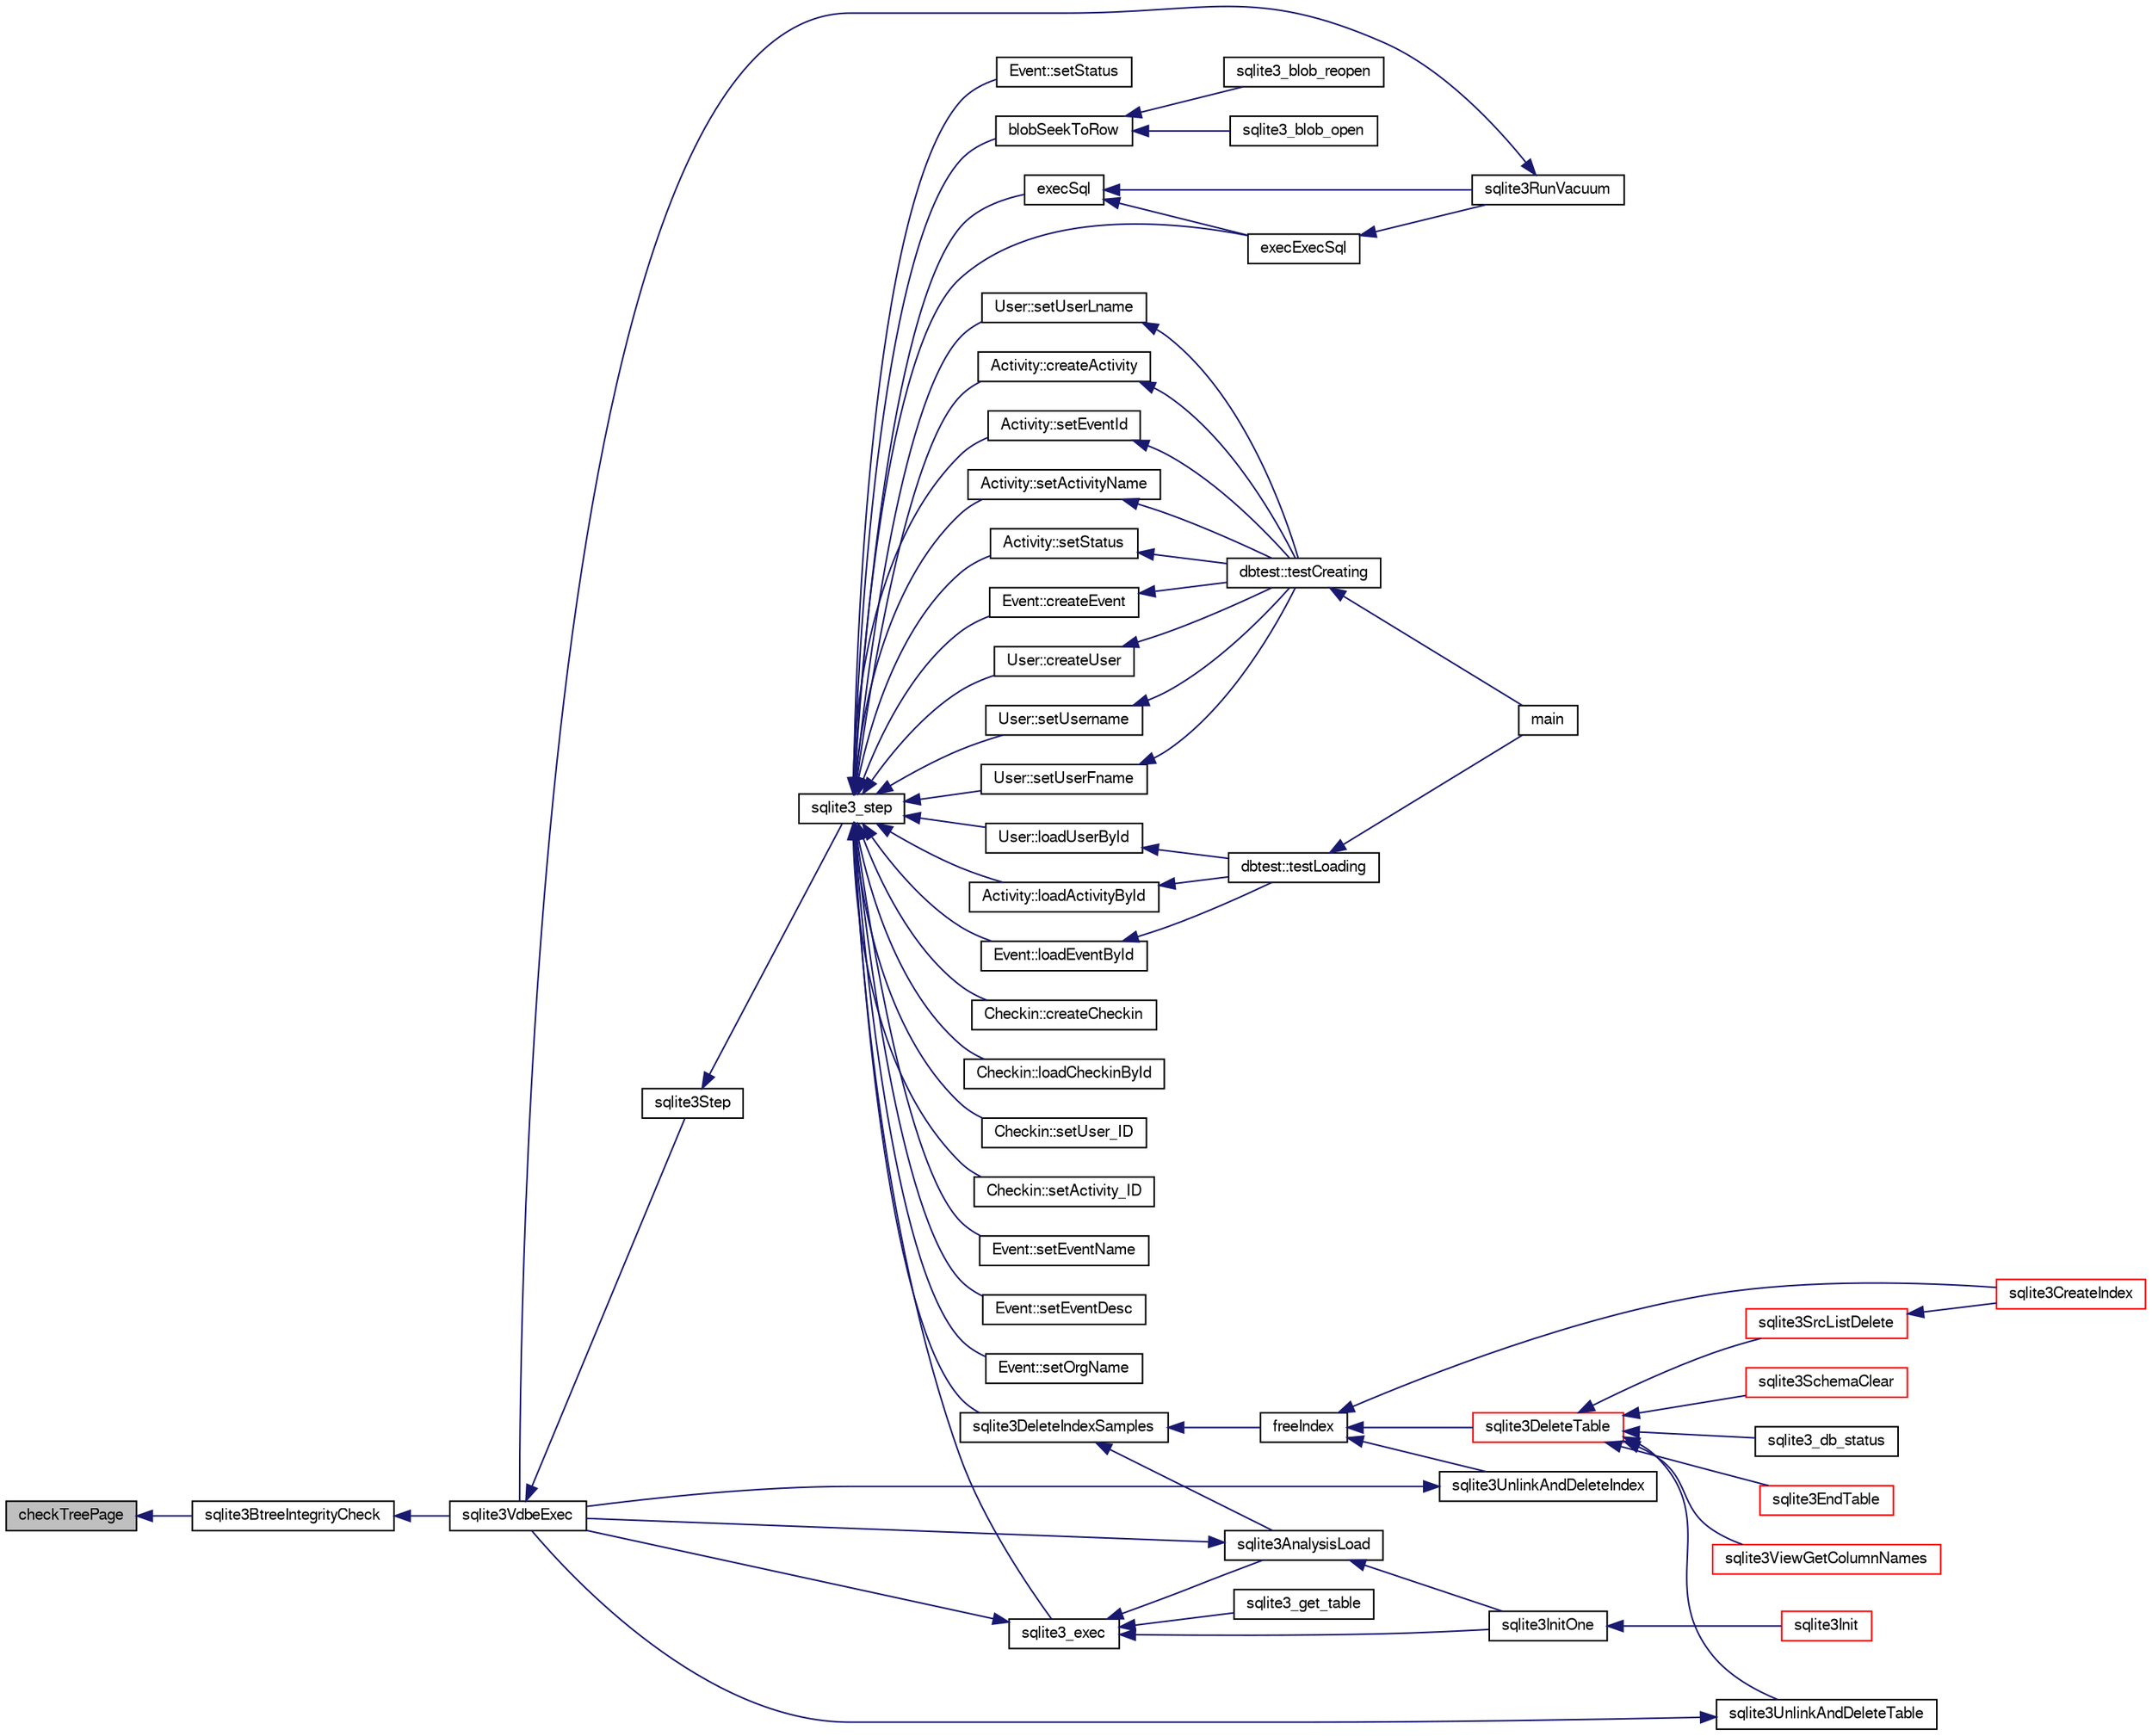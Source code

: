 digraph "checkTreePage"
{
  edge [fontname="FreeSans",fontsize="10",labelfontname="FreeSans",labelfontsize="10"];
  node [fontname="FreeSans",fontsize="10",shape=record];
  rankdir="LR";
  Node42561 [label="checkTreePage",height=0.2,width=0.4,color="black", fillcolor="grey75", style="filled", fontcolor="black"];
  Node42561 -> Node42562 [dir="back",color="midnightblue",fontsize="10",style="solid",fontname="FreeSans"];
  Node42562 [label="sqlite3BtreeIntegrityCheck",height=0.2,width=0.4,color="black", fillcolor="white", style="filled",URL="$sqlite3_8c.html#aa00011902d9e5ba26452d147c43fa1d8"];
  Node42562 -> Node42563 [dir="back",color="midnightblue",fontsize="10",style="solid",fontname="FreeSans"];
  Node42563 [label="sqlite3VdbeExec",height=0.2,width=0.4,color="black", fillcolor="white", style="filled",URL="$sqlite3_8c.html#a8ce40a614bdc56719c4d642b1e4dfb21"];
  Node42563 -> Node42564 [dir="back",color="midnightblue",fontsize="10",style="solid",fontname="FreeSans"];
  Node42564 [label="sqlite3Step",height=0.2,width=0.4,color="black", fillcolor="white", style="filled",URL="$sqlite3_8c.html#a3f2872e873e2758a4beedad1d5113554"];
  Node42564 -> Node42565 [dir="back",color="midnightblue",fontsize="10",style="solid",fontname="FreeSans"];
  Node42565 [label="sqlite3_step",height=0.2,width=0.4,color="black", fillcolor="white", style="filled",URL="$sqlite3_8h.html#ac1e491ce36b7471eb28387f7d3c74334"];
  Node42565 -> Node42566 [dir="back",color="midnightblue",fontsize="10",style="solid",fontname="FreeSans"];
  Node42566 [label="Activity::createActivity",height=0.2,width=0.4,color="black", fillcolor="white", style="filled",URL="$classActivity.html#a813cc5e52c14ab49b39014c134e3425b"];
  Node42566 -> Node42567 [dir="back",color="midnightblue",fontsize="10",style="solid",fontname="FreeSans"];
  Node42567 [label="dbtest::testCreating",height=0.2,width=0.4,color="black", fillcolor="white", style="filled",URL="$classdbtest.html#a8193e88a7df657069c8a6bd09c8243b7"];
  Node42567 -> Node42568 [dir="back",color="midnightblue",fontsize="10",style="solid",fontname="FreeSans"];
  Node42568 [label="main",height=0.2,width=0.4,color="black", fillcolor="white", style="filled",URL="$test_8cpp.html#ae66f6b31b5ad750f1fe042a706a4e3d4"];
  Node42565 -> Node42569 [dir="back",color="midnightblue",fontsize="10",style="solid",fontname="FreeSans"];
  Node42569 [label="Activity::loadActivityById",height=0.2,width=0.4,color="black", fillcolor="white", style="filled",URL="$classActivity.html#abe4ffb4f08a47212ebf9013259d9e7fd"];
  Node42569 -> Node42570 [dir="back",color="midnightblue",fontsize="10",style="solid",fontname="FreeSans"];
  Node42570 [label="dbtest::testLoading",height=0.2,width=0.4,color="black", fillcolor="white", style="filled",URL="$classdbtest.html#a6f98d82a2c8e2b9040848763504ddae1"];
  Node42570 -> Node42568 [dir="back",color="midnightblue",fontsize="10",style="solid",fontname="FreeSans"];
  Node42565 -> Node42571 [dir="back",color="midnightblue",fontsize="10",style="solid",fontname="FreeSans"];
  Node42571 [label="Activity::setEventId",height=0.2,width=0.4,color="black", fillcolor="white", style="filled",URL="$classActivity.html#adb1d0fd0d08f473e068f0a4086bfa9ca"];
  Node42571 -> Node42567 [dir="back",color="midnightblue",fontsize="10",style="solid",fontname="FreeSans"];
  Node42565 -> Node42572 [dir="back",color="midnightblue",fontsize="10",style="solid",fontname="FreeSans"];
  Node42572 [label="Activity::setActivityName",height=0.2,width=0.4,color="black", fillcolor="white", style="filled",URL="$classActivity.html#a62dc3737b33915a36086f9dd26d16a81"];
  Node42572 -> Node42567 [dir="back",color="midnightblue",fontsize="10",style="solid",fontname="FreeSans"];
  Node42565 -> Node42573 [dir="back",color="midnightblue",fontsize="10",style="solid",fontname="FreeSans"];
  Node42573 [label="Activity::setStatus",height=0.2,width=0.4,color="black", fillcolor="white", style="filled",URL="$classActivity.html#af618135a7738f4d2a7ee147a8ef912ea"];
  Node42573 -> Node42567 [dir="back",color="midnightblue",fontsize="10",style="solid",fontname="FreeSans"];
  Node42565 -> Node42574 [dir="back",color="midnightblue",fontsize="10",style="solid",fontname="FreeSans"];
  Node42574 [label="Checkin::createCheckin",height=0.2,width=0.4,color="black", fillcolor="white", style="filled",URL="$classCheckin.html#a4e40acdf7fff0e607f6de4f24f3a163c"];
  Node42565 -> Node42575 [dir="back",color="midnightblue",fontsize="10",style="solid",fontname="FreeSans"];
  Node42575 [label="Checkin::loadCheckinById",height=0.2,width=0.4,color="black", fillcolor="white", style="filled",URL="$classCheckin.html#a3461f70ea6c68475225f2a07f78a21e0"];
  Node42565 -> Node42576 [dir="back",color="midnightblue",fontsize="10",style="solid",fontname="FreeSans"];
  Node42576 [label="Checkin::setUser_ID",height=0.2,width=0.4,color="black", fillcolor="white", style="filled",URL="$classCheckin.html#a76ab640f4f912876dbebf183db5359c6"];
  Node42565 -> Node42577 [dir="back",color="midnightblue",fontsize="10",style="solid",fontname="FreeSans"];
  Node42577 [label="Checkin::setActivity_ID",height=0.2,width=0.4,color="black", fillcolor="white", style="filled",URL="$classCheckin.html#ab2ff3ec2604ec73a42af25874a00b232"];
  Node42565 -> Node42578 [dir="back",color="midnightblue",fontsize="10",style="solid",fontname="FreeSans"];
  Node42578 [label="Event::createEvent",height=0.2,width=0.4,color="black", fillcolor="white", style="filled",URL="$classEvent.html#a77adb9f4a46ffb32c2d931f0691f5903"];
  Node42578 -> Node42567 [dir="back",color="midnightblue",fontsize="10",style="solid",fontname="FreeSans"];
  Node42565 -> Node42579 [dir="back",color="midnightblue",fontsize="10",style="solid",fontname="FreeSans"];
  Node42579 [label="Event::loadEventById",height=0.2,width=0.4,color="black", fillcolor="white", style="filled",URL="$classEvent.html#afa66cea33f722dbeecb69cc98fdea055"];
  Node42579 -> Node42570 [dir="back",color="midnightblue",fontsize="10",style="solid",fontname="FreeSans"];
  Node42565 -> Node42580 [dir="back",color="midnightblue",fontsize="10",style="solid",fontname="FreeSans"];
  Node42580 [label="Event::setEventName",height=0.2,width=0.4,color="black", fillcolor="white", style="filled",URL="$classEvent.html#a10596b6ca077df05184e30d62b08729d"];
  Node42565 -> Node42581 [dir="back",color="midnightblue",fontsize="10",style="solid",fontname="FreeSans"];
  Node42581 [label="Event::setEventDesc",height=0.2,width=0.4,color="black", fillcolor="white", style="filled",URL="$classEvent.html#ae36b8377dcae792f1c5c4726024c981b"];
  Node42565 -> Node42582 [dir="back",color="midnightblue",fontsize="10",style="solid",fontname="FreeSans"];
  Node42582 [label="Event::setOrgName",height=0.2,width=0.4,color="black", fillcolor="white", style="filled",URL="$classEvent.html#a19aac0f776bd764563a54977656cf680"];
  Node42565 -> Node42583 [dir="back",color="midnightblue",fontsize="10",style="solid",fontname="FreeSans"];
  Node42583 [label="Event::setStatus",height=0.2,width=0.4,color="black", fillcolor="white", style="filled",URL="$classEvent.html#ab0a6b9285af0f4172eb841e2b80f8972"];
  Node42565 -> Node42584 [dir="back",color="midnightblue",fontsize="10",style="solid",fontname="FreeSans"];
  Node42584 [label="blobSeekToRow",height=0.2,width=0.4,color="black", fillcolor="white", style="filled",URL="$sqlite3_8c.html#afff57e13332b98c8a44a7cebe38962ab"];
  Node42584 -> Node42585 [dir="back",color="midnightblue",fontsize="10",style="solid",fontname="FreeSans"];
  Node42585 [label="sqlite3_blob_open",height=0.2,width=0.4,color="black", fillcolor="white", style="filled",URL="$sqlite3_8h.html#adb8ad839a5bdd62a43785132bc7dd518"];
  Node42584 -> Node42586 [dir="back",color="midnightblue",fontsize="10",style="solid",fontname="FreeSans"];
  Node42586 [label="sqlite3_blob_reopen",height=0.2,width=0.4,color="black", fillcolor="white", style="filled",URL="$sqlite3_8h.html#abc77c24fdc0150138490359a94360f7e"];
  Node42565 -> Node42587 [dir="back",color="midnightblue",fontsize="10",style="solid",fontname="FreeSans"];
  Node42587 [label="sqlite3DeleteIndexSamples",height=0.2,width=0.4,color="black", fillcolor="white", style="filled",URL="$sqlite3_8c.html#aaeda0302fbf61397ec009f65bed047ef"];
  Node42587 -> Node42588 [dir="back",color="midnightblue",fontsize="10",style="solid",fontname="FreeSans"];
  Node42588 [label="sqlite3AnalysisLoad",height=0.2,width=0.4,color="black", fillcolor="white", style="filled",URL="$sqlite3_8c.html#a48a2301c27e1d3d68708b9b8761b5a01"];
  Node42588 -> Node42563 [dir="back",color="midnightblue",fontsize="10",style="solid",fontname="FreeSans"];
  Node42588 -> Node42589 [dir="back",color="midnightblue",fontsize="10",style="solid",fontname="FreeSans"];
  Node42589 [label="sqlite3InitOne",height=0.2,width=0.4,color="black", fillcolor="white", style="filled",URL="$sqlite3_8c.html#ac4318b25df65269906b0379251fe9b85"];
  Node42589 -> Node42590 [dir="back",color="midnightblue",fontsize="10",style="solid",fontname="FreeSans"];
  Node42590 [label="sqlite3Init",height=0.2,width=0.4,color="red", fillcolor="white", style="filled",URL="$sqlite3_8c.html#aed74e3dc765631a833f522f425ff5a48"];
  Node42587 -> Node42690 [dir="back",color="midnightblue",fontsize="10",style="solid",fontname="FreeSans"];
  Node42690 [label="freeIndex",height=0.2,width=0.4,color="black", fillcolor="white", style="filled",URL="$sqlite3_8c.html#a00907c99c18d5bcb9d0b38c077146c31"];
  Node42690 -> Node42691 [dir="back",color="midnightblue",fontsize="10",style="solid",fontname="FreeSans"];
  Node42691 [label="sqlite3UnlinkAndDeleteIndex",height=0.2,width=0.4,color="black", fillcolor="white", style="filled",URL="$sqlite3_8c.html#a889f2dcb438c56db37a6d61e9f25e244"];
  Node42691 -> Node42563 [dir="back",color="midnightblue",fontsize="10",style="solid",fontname="FreeSans"];
  Node42690 -> Node42692 [dir="back",color="midnightblue",fontsize="10",style="solid",fontname="FreeSans"];
  Node42692 [label="sqlite3DeleteTable",height=0.2,width=0.4,color="red", fillcolor="white", style="filled",URL="$sqlite3_8c.html#a7fd3d507375a381a3807f92735318973"];
  Node42692 -> Node42693 [dir="back",color="midnightblue",fontsize="10",style="solid",fontname="FreeSans"];
  Node42693 [label="sqlite3_db_status",height=0.2,width=0.4,color="black", fillcolor="white", style="filled",URL="$sqlite3_8h.html#ab64e8333313ee2e44116842711818940"];
  Node42692 -> Node42694 [dir="back",color="midnightblue",fontsize="10",style="solid",fontname="FreeSans"];
  Node42694 [label="sqlite3UnlinkAndDeleteTable",height=0.2,width=0.4,color="black", fillcolor="white", style="filled",URL="$sqlite3_8c.html#a9733677716a49de464f86fff164e9a1b"];
  Node42694 -> Node42563 [dir="back",color="midnightblue",fontsize="10",style="solid",fontname="FreeSans"];
  Node42692 -> Node42605 [dir="back",color="midnightblue",fontsize="10",style="solid",fontname="FreeSans"];
  Node42605 [label="sqlite3EndTable",height=0.2,width=0.4,color="red", fillcolor="white", style="filled",URL="$sqlite3_8c.html#a7b5f2c66c0f0b6f819d970ca389768b0"];
  Node42692 -> Node42640 [dir="back",color="midnightblue",fontsize="10",style="solid",fontname="FreeSans"];
  Node42640 [label="sqlite3ViewGetColumnNames",height=0.2,width=0.4,color="red", fillcolor="white", style="filled",URL="$sqlite3_8c.html#aebc7cd8d9e2bd174ae0a60363d3f6ce8"];
  Node42692 -> Node42695 [dir="back",color="midnightblue",fontsize="10",style="solid",fontname="FreeSans"];
  Node42695 [label="sqlite3SrcListDelete",height=0.2,width=0.4,color="red", fillcolor="white", style="filled",URL="$sqlite3_8c.html#acc250a3e5e7fd8889a16a9f28e3e7312"];
  Node42695 -> Node42602 [dir="back",color="midnightblue",fontsize="10",style="solid",fontname="FreeSans"];
  Node42602 [label="sqlite3CreateIndex",height=0.2,width=0.4,color="red", fillcolor="white", style="filled",URL="$sqlite3_8c.html#a8dbe5e590ab6c58a8c45f34f7c81e825"];
  Node42692 -> Node42772 [dir="back",color="midnightblue",fontsize="10",style="solid",fontname="FreeSans"];
  Node42772 [label="sqlite3SchemaClear",height=0.2,width=0.4,color="red", fillcolor="white", style="filled",URL="$sqlite3_8c.html#a927c603430267e42c56ab38ca221322a"];
  Node42690 -> Node42602 [dir="back",color="midnightblue",fontsize="10",style="solid",fontname="FreeSans"];
  Node42565 -> Node42756 [dir="back",color="midnightblue",fontsize="10",style="solid",fontname="FreeSans"];
  Node42756 [label="sqlite3_exec",height=0.2,width=0.4,color="black", fillcolor="white", style="filled",URL="$sqlite3_8h.html#a97487ec8150e0bcc8fa392ab8f0e24db"];
  Node42756 -> Node42563 [dir="back",color="midnightblue",fontsize="10",style="solid",fontname="FreeSans"];
  Node42756 -> Node42588 [dir="back",color="midnightblue",fontsize="10",style="solid",fontname="FreeSans"];
  Node42756 -> Node42589 [dir="back",color="midnightblue",fontsize="10",style="solid",fontname="FreeSans"];
  Node42756 -> Node42757 [dir="back",color="midnightblue",fontsize="10",style="solid",fontname="FreeSans"];
  Node42757 [label="sqlite3_get_table",height=0.2,width=0.4,color="black", fillcolor="white", style="filled",URL="$sqlite3_8h.html#a5effeac4e12df57beaa35c5be1f61579"];
  Node42565 -> Node42747 [dir="back",color="midnightblue",fontsize="10",style="solid",fontname="FreeSans"];
  Node42747 [label="execSql",height=0.2,width=0.4,color="black", fillcolor="white", style="filled",URL="$sqlite3_8c.html#a7d16651b98a110662f4c265eff0246cb"];
  Node42747 -> Node42748 [dir="back",color="midnightblue",fontsize="10",style="solid",fontname="FreeSans"];
  Node42748 [label="execExecSql",height=0.2,width=0.4,color="black", fillcolor="white", style="filled",URL="$sqlite3_8c.html#ac1be09a6c047f21133d16378d301e0d4"];
  Node42748 -> Node42749 [dir="back",color="midnightblue",fontsize="10",style="solid",fontname="FreeSans"];
  Node42749 [label="sqlite3RunVacuum",height=0.2,width=0.4,color="black", fillcolor="white", style="filled",URL="$sqlite3_8c.html#a5e83ddc7b3e7e8e79ad5d1fc92de1d2f"];
  Node42749 -> Node42563 [dir="back",color="midnightblue",fontsize="10",style="solid",fontname="FreeSans"];
  Node42747 -> Node42749 [dir="back",color="midnightblue",fontsize="10",style="solid",fontname="FreeSans"];
  Node42565 -> Node42748 [dir="back",color="midnightblue",fontsize="10",style="solid",fontname="FreeSans"];
  Node42565 -> Node42750 [dir="back",color="midnightblue",fontsize="10",style="solid",fontname="FreeSans"];
  Node42750 [label="User::createUser",height=0.2,width=0.4,color="black", fillcolor="white", style="filled",URL="$classUser.html#a22ed673939e8cc0a136130b809bba513"];
  Node42750 -> Node42567 [dir="back",color="midnightblue",fontsize="10",style="solid",fontname="FreeSans"];
  Node42565 -> Node42751 [dir="back",color="midnightblue",fontsize="10",style="solid",fontname="FreeSans"];
  Node42751 [label="User::loadUserById",height=0.2,width=0.4,color="black", fillcolor="white", style="filled",URL="$classUser.html#a863377665b7fb83c5547dcf9727f5092"];
  Node42751 -> Node42570 [dir="back",color="midnightblue",fontsize="10",style="solid",fontname="FreeSans"];
  Node42565 -> Node42752 [dir="back",color="midnightblue",fontsize="10",style="solid",fontname="FreeSans"];
  Node42752 [label="User::setUsername",height=0.2,width=0.4,color="black", fillcolor="white", style="filled",URL="$classUser.html#aa0497022a136cb78de785b0a39ae60b1"];
  Node42752 -> Node42567 [dir="back",color="midnightblue",fontsize="10",style="solid",fontname="FreeSans"];
  Node42565 -> Node42753 [dir="back",color="midnightblue",fontsize="10",style="solid",fontname="FreeSans"];
  Node42753 [label="User::setUserFname",height=0.2,width=0.4,color="black", fillcolor="white", style="filled",URL="$classUser.html#a72657eb55cd0ca437b4841a43f19912f"];
  Node42753 -> Node42567 [dir="back",color="midnightblue",fontsize="10",style="solid",fontname="FreeSans"];
  Node42565 -> Node42754 [dir="back",color="midnightblue",fontsize="10",style="solid",fontname="FreeSans"];
  Node42754 [label="User::setUserLname",height=0.2,width=0.4,color="black", fillcolor="white", style="filled",URL="$classUser.html#aa25973387e5afe1aa6f60dd6545e33b5"];
  Node42754 -> Node42567 [dir="back",color="midnightblue",fontsize="10",style="solid",fontname="FreeSans"];
}

